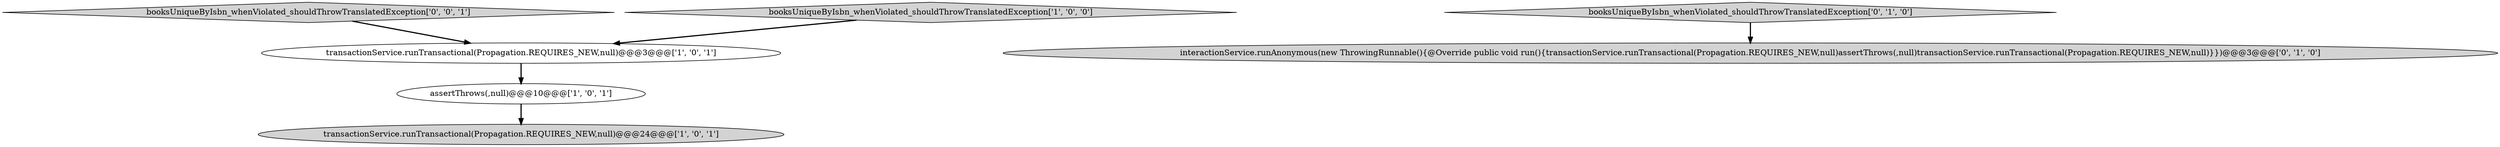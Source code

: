 digraph {
1 [style = filled, label = "transactionService.runTransactional(Propagation.REQUIRES_NEW,null)@@@24@@@['1', '0', '1']", fillcolor = lightgray, shape = ellipse image = "AAA0AAABBB1BBB"];
0 [style = filled, label = "assertThrows(,null)@@@10@@@['1', '0', '1']", fillcolor = white, shape = ellipse image = "AAA0AAABBB1BBB"];
2 [style = filled, label = "transactionService.runTransactional(Propagation.REQUIRES_NEW,null)@@@3@@@['1', '0', '1']", fillcolor = white, shape = ellipse image = "AAA0AAABBB1BBB"];
6 [style = filled, label = "booksUniqueByIsbn_whenViolated_shouldThrowTranslatedException['0', '0', '1']", fillcolor = lightgray, shape = diamond image = "AAA0AAABBB3BBB"];
4 [style = filled, label = "booksUniqueByIsbn_whenViolated_shouldThrowTranslatedException['0', '1', '0']", fillcolor = lightgray, shape = diamond image = "AAA0AAABBB2BBB"];
5 [style = filled, label = "interactionService.runAnonymous(new ThrowingRunnable(){@Override public void run(){transactionService.runTransactional(Propagation.REQUIRES_NEW,null)assertThrows(,null)transactionService.runTransactional(Propagation.REQUIRES_NEW,null)}})@@@3@@@['0', '1', '0']", fillcolor = lightgray, shape = ellipse image = "AAA1AAABBB2BBB"];
3 [style = filled, label = "booksUniqueByIsbn_whenViolated_shouldThrowTranslatedException['1', '0', '0']", fillcolor = lightgray, shape = diamond image = "AAA0AAABBB1BBB"];
4->5 [style = bold, label=""];
0->1 [style = bold, label=""];
2->0 [style = bold, label=""];
3->2 [style = bold, label=""];
6->2 [style = bold, label=""];
}
